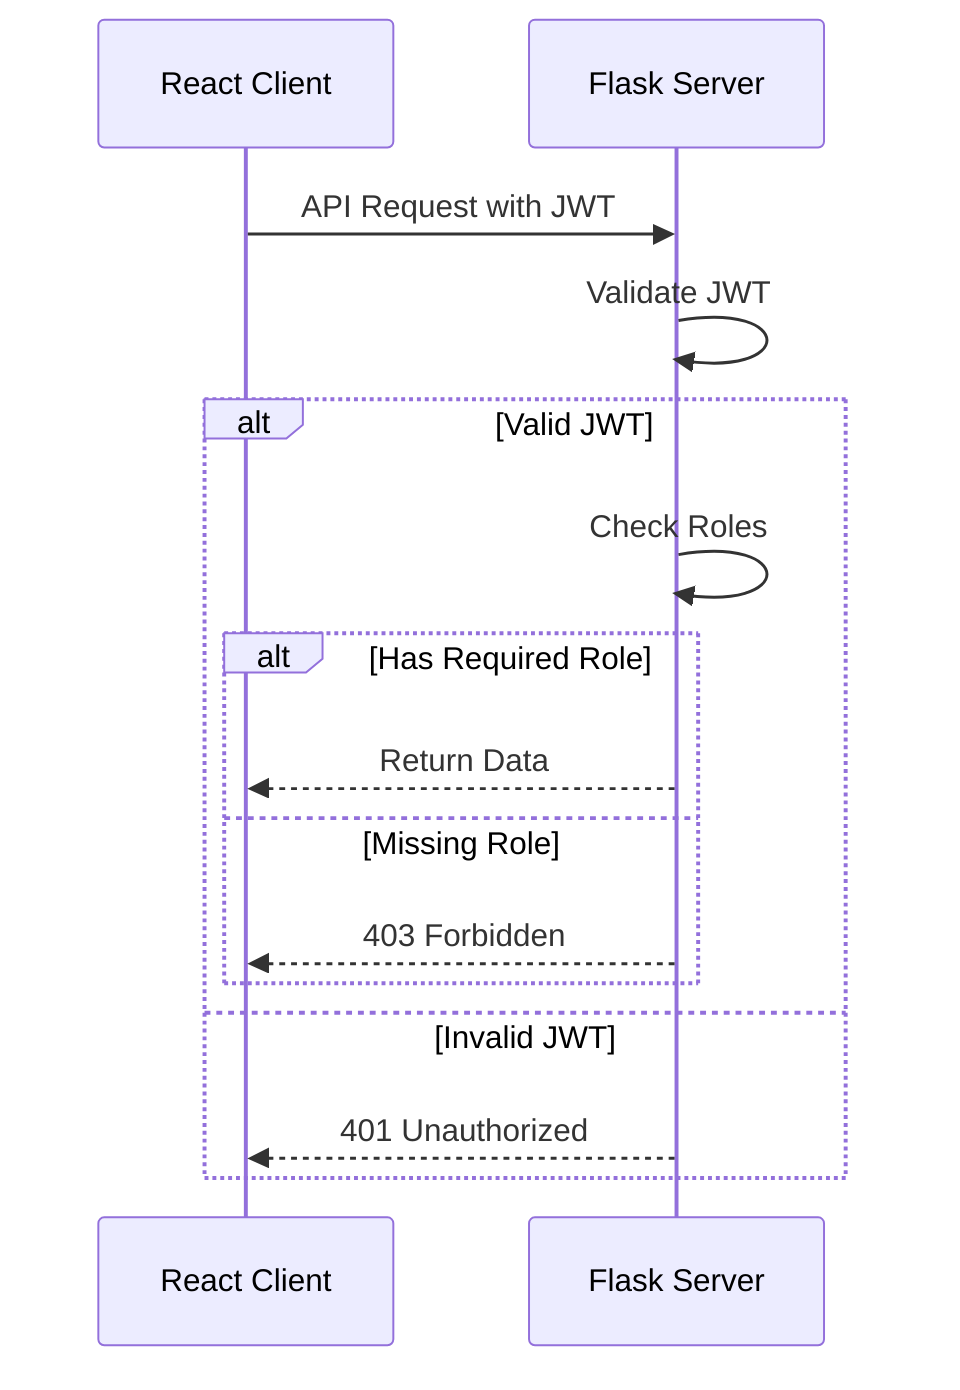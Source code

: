 sequenceDiagram
    participant Client as React Client
    participant Flask as Flask Server

    Client->>Flask: API Request with JWT
    Flask->>Flask: Validate JWT
    alt Valid JWT
        Flask->>Flask: Check Roles
        alt Has Required Role
            Flask-->>Client: Return Data
        else Missing Role
            Flask-->>Client: 403 Forbidden
        end
    else Invalid JWT
        Flask-->>Client: 401 Unauthorized
    end